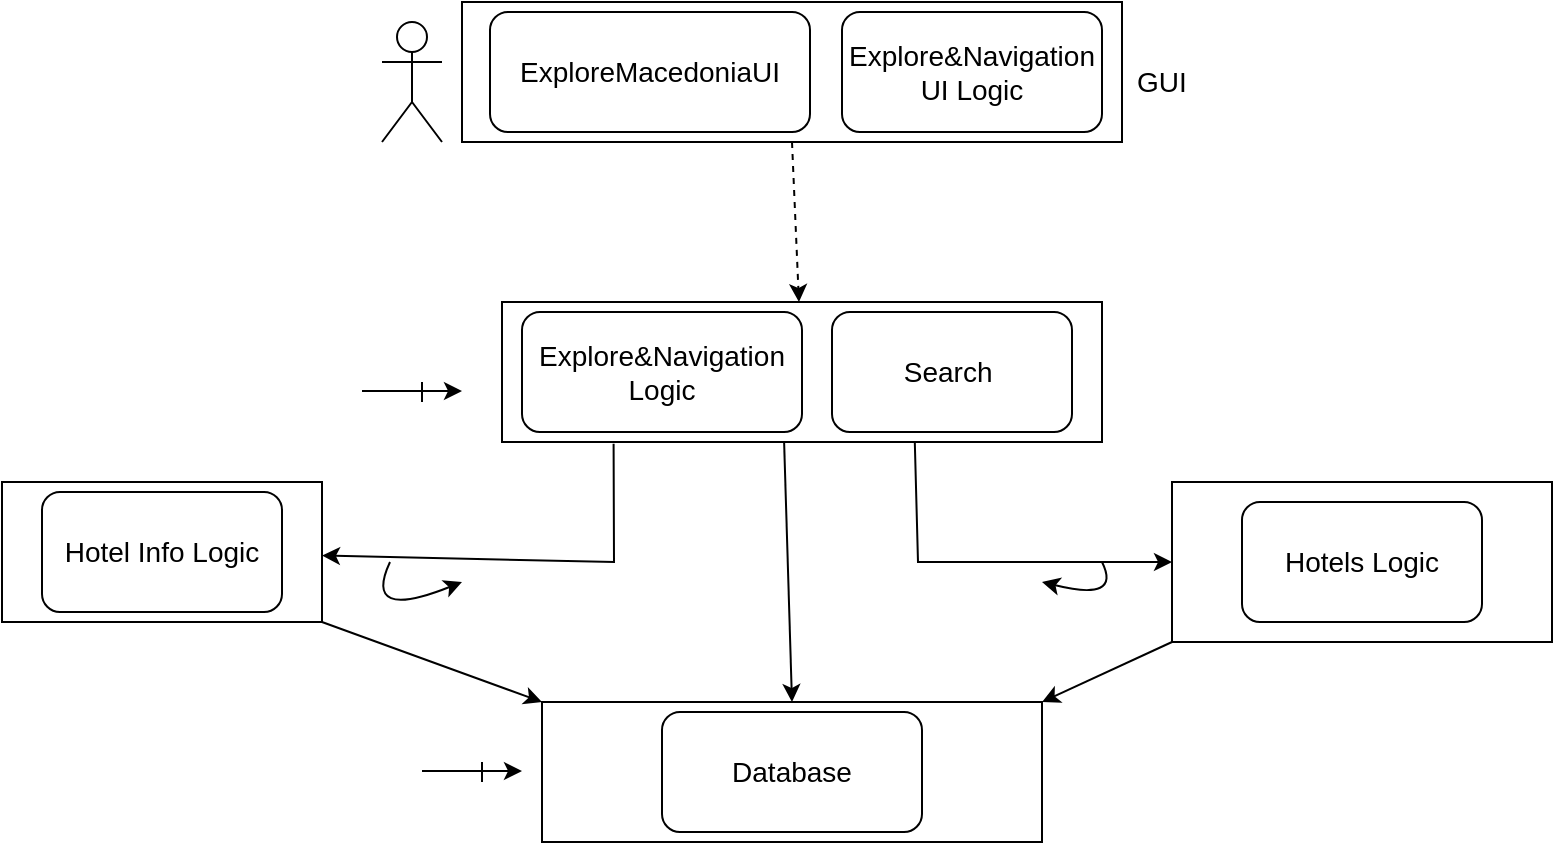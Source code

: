 <mxfile version="15.8.7" type="device"><diagram id="S3ebW6963yO-DAMLMqw3" name="Page-1"><mxGraphModel dx="1038" dy="579" grid="1" gridSize="10" guides="1" tooltips="1" connect="1" arrows="1" fold="1" page="1" pageScale="1" pageWidth="827" pageHeight="1169" math="0" shadow="0"><root><mxCell id="0"/><mxCell id="1" parent="0"/><mxCell id="TNm-AOh4ZwFIHtwMYaPV-10" value="" style="shape=umlActor;verticalLabelPosition=bottom;verticalAlign=top;html=1;outlineConnect=0;fontSize=14;" vertex="1" parent="1"><mxGeometry x="200" y="90" width="30" height="60" as="geometry"/></mxCell><mxCell id="TNm-AOh4ZwFIHtwMYaPV-11" value="GUI" style="text;html=1;strokeColor=none;fillColor=none;align=center;verticalAlign=middle;whiteSpace=wrap;rounded=0;fontSize=14;" vertex="1" parent="1"><mxGeometry x="560" y="105" width="60" height="30" as="geometry"/></mxCell><mxCell id="TNm-AOh4ZwFIHtwMYaPV-13" value="" style="endArrow=classic;html=1;rounded=0;fontSize=14;dashed=1;exitX=0.5;exitY=1;exitDx=0;exitDy=0;" edge="1" parent="1" source="TNm-AOh4ZwFIHtwMYaPV-28" target="TNm-AOh4ZwFIHtwMYaPV-24"><mxGeometry width="50" height="50" relative="1" as="geometry"><mxPoint x="400.964" y="160" as="sourcePoint"/><mxPoint x="402.83" y="237.41" as="targetPoint"/></mxGeometry></mxCell><mxCell id="TNm-AOh4ZwFIHtwMYaPV-17" value="" style="endArrow=classic;html=1;rounded=0;fontSize=14;" edge="1" parent="1"><mxGeometry width="50" height="50" relative="1" as="geometry"><mxPoint x="190" y="274.5" as="sourcePoint"/><mxPoint x="240" y="274.5" as="targetPoint"/><Array as="points"><mxPoint x="210" y="274.5"/></Array></mxGeometry></mxCell><mxCell id="TNm-AOh4ZwFIHtwMYaPV-18" value="" style="endArrow=none;html=1;rounded=0;fontSize=14;" edge="1" parent="1"><mxGeometry width="50" height="50" relative="1" as="geometry"><mxPoint x="220" y="280" as="sourcePoint"/><mxPoint x="220" y="270" as="targetPoint"/></mxGeometry></mxCell><mxCell id="TNm-AOh4ZwFIHtwMYaPV-19" value="" style="endArrow=classic;html=1;rounded=0;fontSize=14;exitX=0.469;exitY=0.833;exitDx=0;exitDy=0;exitPerimeter=0;entryX=0.5;entryY=0;entryDx=0;entryDy=0;" edge="1" parent="1" source="TNm-AOh4ZwFIHtwMYaPV-24" target="TNm-AOh4ZwFIHtwMYaPV-31"><mxGeometry width="50" height="50" relative="1" as="geometry"><mxPoint x="404.86" y="311.33" as="sourcePoint"/><mxPoint x="360" y="420" as="targetPoint"/></mxGeometry></mxCell><mxCell id="TNm-AOh4ZwFIHtwMYaPV-22" value="" style="endArrow=classic;html=1;rounded=0;fontSize=14;exitX=0.688;exitY=1;exitDx=0;exitDy=0;exitPerimeter=0;entryX=0;entryY=0.5;entryDx=0;entryDy=0;" edge="1" parent="1" source="TNm-AOh4ZwFIHtwMYaPV-24" target="TNm-AOh4ZwFIHtwMYaPV-34"><mxGeometry width="50" height="50" relative="1" as="geometry"><mxPoint x="467.5" y="310" as="sourcePoint"/><mxPoint x="590" y="360" as="targetPoint"/><Array as="points"><mxPoint x="468" y="360"/></Array></mxGeometry></mxCell><mxCell id="TNm-AOh4ZwFIHtwMYaPV-24" value="" style="rounded=0;whiteSpace=wrap;html=1;fontSize=14;" vertex="1" parent="1"><mxGeometry x="260" y="230" width="300" height="70" as="geometry"/></mxCell><mxCell id="TNm-AOh4ZwFIHtwMYaPV-25" value="Explore&amp;amp;Navigation Logic" style="rounded=1;whiteSpace=wrap;html=1;fontSize=14;" vertex="1" parent="1"><mxGeometry x="270" y="235" width="140" height="60" as="geometry"/></mxCell><mxCell id="TNm-AOh4ZwFIHtwMYaPV-26" value="Search&amp;nbsp;" style="rounded=1;whiteSpace=wrap;html=1;fontSize=14;" vertex="1" parent="1"><mxGeometry x="425" y="235" width="120" height="60" as="geometry"/></mxCell><mxCell id="TNm-AOh4ZwFIHtwMYaPV-28" value="" style="rounded=0;whiteSpace=wrap;html=1;fontSize=14;" vertex="1" parent="1"><mxGeometry x="240" y="80" width="330" height="70" as="geometry"/></mxCell><mxCell id="TNm-AOh4ZwFIHtwMYaPV-29" value="Explore&amp;amp;Navigation UI Logic" style="rounded=1;whiteSpace=wrap;html=1;fontSize=14;" vertex="1" parent="1"><mxGeometry x="430" y="85" width="130" height="60" as="geometry"/></mxCell><mxCell id="TNm-AOh4ZwFIHtwMYaPV-30" value="&lt;font style=&quot;font-size: 14px&quot;&gt;ExploreMacedoniaUI&lt;/font&gt;" style="rounded=1;whiteSpace=wrap;html=1;" vertex="1" parent="1"><mxGeometry x="254" y="85" width="160" height="60" as="geometry"/></mxCell><mxCell id="TNm-AOh4ZwFIHtwMYaPV-31" value="" style="rounded=0;whiteSpace=wrap;html=1;fontSize=14;" vertex="1" parent="1"><mxGeometry x="280" y="430" width="250" height="70" as="geometry"/></mxCell><mxCell id="TNm-AOh4ZwFIHtwMYaPV-32" value="Database" style="rounded=1;whiteSpace=wrap;html=1;fontSize=14;" vertex="1" parent="1"><mxGeometry x="340" y="435" width="130" height="60" as="geometry"/></mxCell><mxCell id="TNm-AOh4ZwFIHtwMYaPV-34" value="" style="rounded=0;whiteSpace=wrap;html=1;fontSize=14;" vertex="1" parent="1"><mxGeometry x="595" y="320" width="190" height="80" as="geometry"/></mxCell><mxCell id="TNm-AOh4ZwFIHtwMYaPV-35" value="Hotels Logic" style="rounded=1;whiteSpace=wrap;html=1;fontSize=14;" vertex="1" parent="1"><mxGeometry x="630" y="330" width="120" height="60" as="geometry"/></mxCell><mxCell id="TNm-AOh4ZwFIHtwMYaPV-36" value="" style="curved=1;endArrow=classic;html=1;rounded=0;fontSize=14;" edge="1" parent="1"><mxGeometry width="50" height="50" relative="1" as="geometry"><mxPoint x="560" y="360" as="sourcePoint"/><mxPoint x="530" y="370" as="targetPoint"/><Array as="points"><mxPoint x="570" y="380"/></Array></mxGeometry></mxCell><mxCell id="TNm-AOh4ZwFIHtwMYaPV-39" value="" style="endArrow=classic;html=1;rounded=0;fontSize=14;exitX=0;exitY=1;exitDx=0;exitDy=0;entryX=1;entryY=0;entryDx=0;entryDy=0;" edge="1" parent="1" source="TNm-AOh4ZwFIHtwMYaPV-34" target="TNm-AOh4ZwFIHtwMYaPV-31"><mxGeometry width="50" height="50" relative="1" as="geometry"><mxPoint x="470" y="380" as="sourcePoint"/><mxPoint x="520" y="330" as="targetPoint"/></mxGeometry></mxCell><mxCell id="TNm-AOh4ZwFIHtwMYaPV-43" value="" style="endArrow=classic;html=1;rounded=0;fontSize=14;" edge="1" parent="1"><mxGeometry width="50" height="50" relative="1" as="geometry"><mxPoint x="220.0" y="464.5" as="sourcePoint"/><mxPoint x="270.0" y="464.5" as="targetPoint"/><Array as="points"><mxPoint x="240" y="464.5"/></Array></mxGeometry></mxCell><mxCell id="TNm-AOh4ZwFIHtwMYaPV-44" value="" style="endArrow=none;html=1;rounded=0;fontSize=14;" edge="1" parent="1"><mxGeometry width="50" height="50" relative="1" as="geometry"><mxPoint x="250.0" y="470" as="sourcePoint"/><mxPoint x="250.0" y="460" as="targetPoint"/></mxGeometry></mxCell><mxCell id="TNm-AOh4ZwFIHtwMYaPV-45" value="" style="endArrow=classic;html=1;rounded=0;fontSize=14;exitX=0.186;exitY=1.012;exitDx=0;exitDy=0;exitPerimeter=0;" edge="1" parent="1" source="TNm-AOh4ZwFIHtwMYaPV-24" target="TNm-AOh4ZwFIHtwMYaPV-46"><mxGeometry width="50" height="50" relative="1" as="geometry"><mxPoint x="320" y="380" as="sourcePoint"/><mxPoint x="170" y="360" as="targetPoint"/><Array as="points"><mxPoint x="316" y="360"/></Array></mxGeometry></mxCell><mxCell id="TNm-AOh4ZwFIHtwMYaPV-46" value="" style="rounded=0;whiteSpace=wrap;html=1;fontSize=14;" vertex="1" parent="1"><mxGeometry x="10" y="320" width="160" height="70" as="geometry"/></mxCell><mxCell id="TNm-AOh4ZwFIHtwMYaPV-47" value="Hotel Info Logic" style="rounded=1;whiteSpace=wrap;html=1;fontSize=14;" vertex="1" parent="1"><mxGeometry x="30" y="325" width="120" height="60" as="geometry"/></mxCell><mxCell id="TNm-AOh4ZwFIHtwMYaPV-48" value="" style="curved=1;endArrow=classic;html=1;rounded=0;fontSize=14;" edge="1" parent="1"><mxGeometry width="50" height="50" relative="1" as="geometry"><mxPoint x="204" y="360" as="sourcePoint"/><mxPoint x="240" y="370" as="targetPoint"/><Array as="points"><mxPoint x="190" y="390"/></Array></mxGeometry></mxCell><mxCell id="TNm-AOh4ZwFIHtwMYaPV-49" value="" style="endArrow=classic;html=1;rounded=0;fontSize=14;exitX=1;exitY=1;exitDx=0;exitDy=0;entryX=0;entryY=0;entryDx=0;entryDy=0;" edge="1" parent="1" source="TNm-AOh4ZwFIHtwMYaPV-46" target="TNm-AOh4ZwFIHtwMYaPV-31"><mxGeometry width="50" height="50" relative="1" as="geometry"><mxPoint x="320" y="380" as="sourcePoint"/><mxPoint x="370" y="330" as="targetPoint"/></mxGeometry></mxCell></root></mxGraphModel></diagram></mxfile>